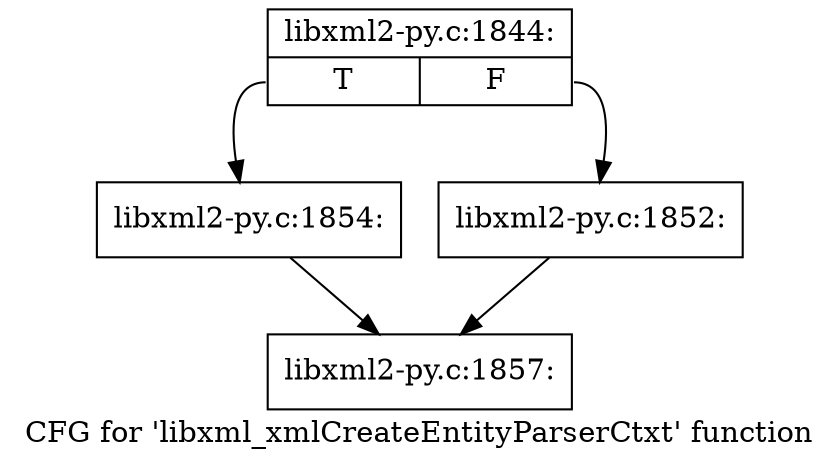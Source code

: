 digraph "CFG for 'libxml_xmlCreateEntityParserCtxt' function" {
	label="CFG for 'libxml_xmlCreateEntityParserCtxt' function";

	Node0x3d75c80 [shape=record,label="{libxml2-py.c:1844:|{<s0>T|<s1>F}}"];
	Node0x3d75c80:s0 -> Node0x3d7d460;
	Node0x3d75c80:s1 -> Node0x3d7d410;
	Node0x3d7d410 [shape=record,label="{libxml2-py.c:1852:}"];
	Node0x3d7d410 -> Node0x3d725d0;
	Node0x3d7d460 [shape=record,label="{libxml2-py.c:1854:}"];
	Node0x3d7d460 -> Node0x3d725d0;
	Node0x3d725d0 [shape=record,label="{libxml2-py.c:1857:}"];
}
